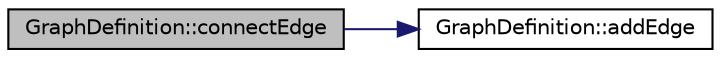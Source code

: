 digraph "GraphDefinition::connectEdge"
{
  edge [fontname="Helvetica",fontsize="10",labelfontname="Helvetica",labelfontsize="10"];
  node [fontname="Helvetica",fontsize="10",shape=record];
  rankdir="LR";
  Node1 [label="GraphDefinition::connectEdge",height=0.2,width=0.4,color="black", fillcolor="grey75", style="filled", fontcolor="black"];
  Node1 -> Node2 [color="midnightblue",fontsize="10",style="solid",fontname="Helvetica"];
  Node2 [label="GraphDefinition::addEdge",height=0.2,width=0.4,color="black", fillcolor="white", style="filled",URL="$classGraphDefinition.html#a2c40687b3b05b7420adc718ede9af365"];
}
